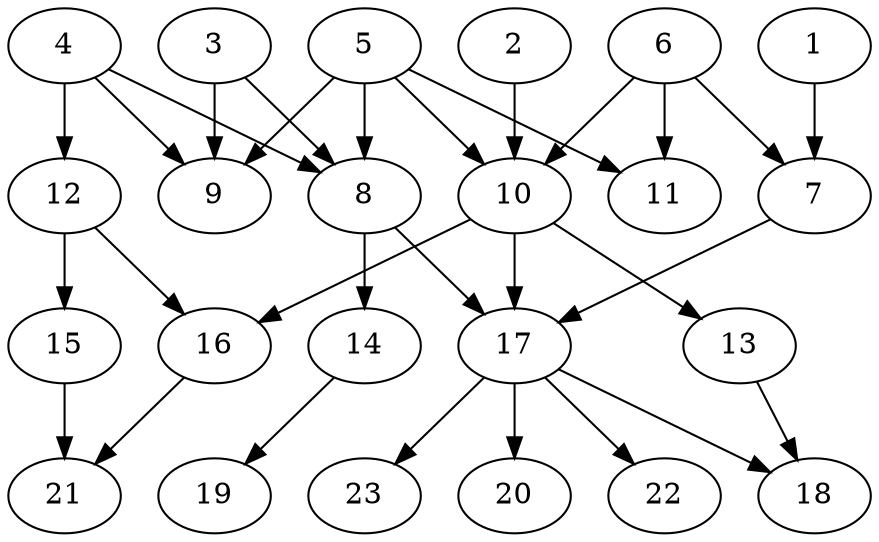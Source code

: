 // DAG (tier=2-normal, mode=compute, n=23, ccr=0.356, fat=0.595, density=0.588, regular=0.571, jump=0.195, mindata=524288, maxdata=8388608)
// DAG automatically generated by daggen at Sun Aug 24 16:33:33 2025
// /home/ermia/Project/Environments/daggen/bin/daggen --dot --ccr 0.356 --fat 0.595 --regular 0.571 --density 0.588 --jump 0.195 --mindata 524288 --maxdata 8388608 -n 23 
digraph G {
  1 [size="559276377763620352", alpha="0.12", expect_size="279638188881810176"]
  1 -> 7 [size ="200343187095552"]
  2 [size="117704369540804592", alpha="0.13", expect_size="58852184770402296"]
  2 -> 10 [size ="93299985612800"]
  3 [size="2945837956301977", alpha="0.01", expect_size="1472918978150988"]
  3 -> 8 [size ="3100966387712"]
  3 -> 9 [size ="3100966387712"]
  4 [size="1319940686645555712", alpha="0.16", expect_size="659970343322777856"]
  4 -> 8 [size ="553779200000000"]
  4 -> 9 [size ="553779200000000"]
  4 -> 12 [size ="553779200000000"]
  5 [size="1241369241725297664", alpha="0.19", expect_size="620684620862648832"]
  5 -> 8 [size ="495940553146368"]
  5 -> 9 [size ="495940553146368"]
  5 -> 10 [size ="495940553146368"]
  5 -> 11 [size ="495940553146368"]
  6 [size="478640452050727469056", alpha="0.01", expect_size="239320226025363734528"]
  6 -> 7 [size ="489511523975168"]
  6 -> 10 [size ="489511523975168"]
  6 -> 11 [size ="489511523975168"]
  7 [size="706249247476747648", alpha="0.09", expect_size="353124623738373824"]
  7 -> 17 [size ="424539028717568"]
  8 [size="1019960907506562", alpha="0.14", expect_size="509980453753281"]
  8 -> 14 [size ="24243077120000"]
  8 -> 17 [size ="24243077120000"]
  9 [size="486572377237476672", alpha="0.19", expect_size="243286188618738336"]
  10 [size="5607874776530944000", alpha="0.03", expect_size="2803937388265472000"]
  10 -> 13 [size ="25251597516800"]
  10 -> 16 [size ="25251597516800"]
  10 -> 17 [size ="25251597516800"]
  11 [size="202708426714509024", alpha="0.08", expect_size="101354213357254512"]
  12 [size="69495473576083456000", alpha="0.08", expect_size="34747736788041728000"]
  12 -> 15 [size ="135226248396800"]
  12 -> 16 [size ="135226248396800"]
  13 [size="238717372442988", alpha="0.19", expect_size="119358686221494"]
  13 -> 18 [size ="5038407680000"]
  14 [size="639991368342086656", alpha="0.14", expect_size="319995684171043328"]
  14 -> 19 [size ="404142002536448"]
  15 [size="623760267678111872", alpha="0.03", expect_size="311880133839055936"]
  15 -> 21 [size ="549289944154112"]
  16 [size="448470066397184000000", alpha="0.10", expect_size="224235033198592000000"]
  16 -> 21 [size ="468718714880000"]
  17 [size="352733852860416000", alpha="0.04", expect_size="176366926430208000"]
  17 -> 18 [size ="3993816268800"]
  17 -> 20 [size ="3993816268800"]
  17 -> 22 [size ="3993816268800"]
  17 -> 23 [size ="3993816268800"]
  18 [size="18035517380146233344", alpha="0.13", expect_size="9017758690073116672"]
  19 [size="12432273120802350", alpha="0.04", expect_size="6216136560401175"]
  20 [size="299527885297073258496", alpha="0.16", expect_size="149763942648536629248"]
  21 [size="458077226494955880448", alpha="0.15", expect_size="229038613247477940224"]
  22 [size="51147440128000000000", alpha="0.08", expect_size="25573720064000000000"]
  23 [size="1492424788021346304", alpha="0.20", expect_size="746212394010673152"]
}